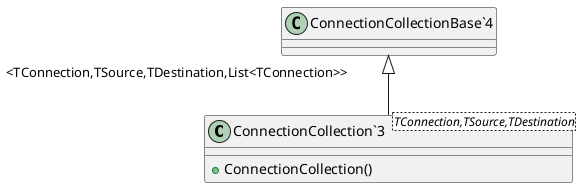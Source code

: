 @startuml
class "ConnectionCollection`3"<TConnection,TSource,TDestination> {
    + ConnectionCollection()
}
"ConnectionCollectionBase`4" "<TConnection,TSource,TDestination,List<TConnection>>" <|-- "ConnectionCollection`3"
@enduml
